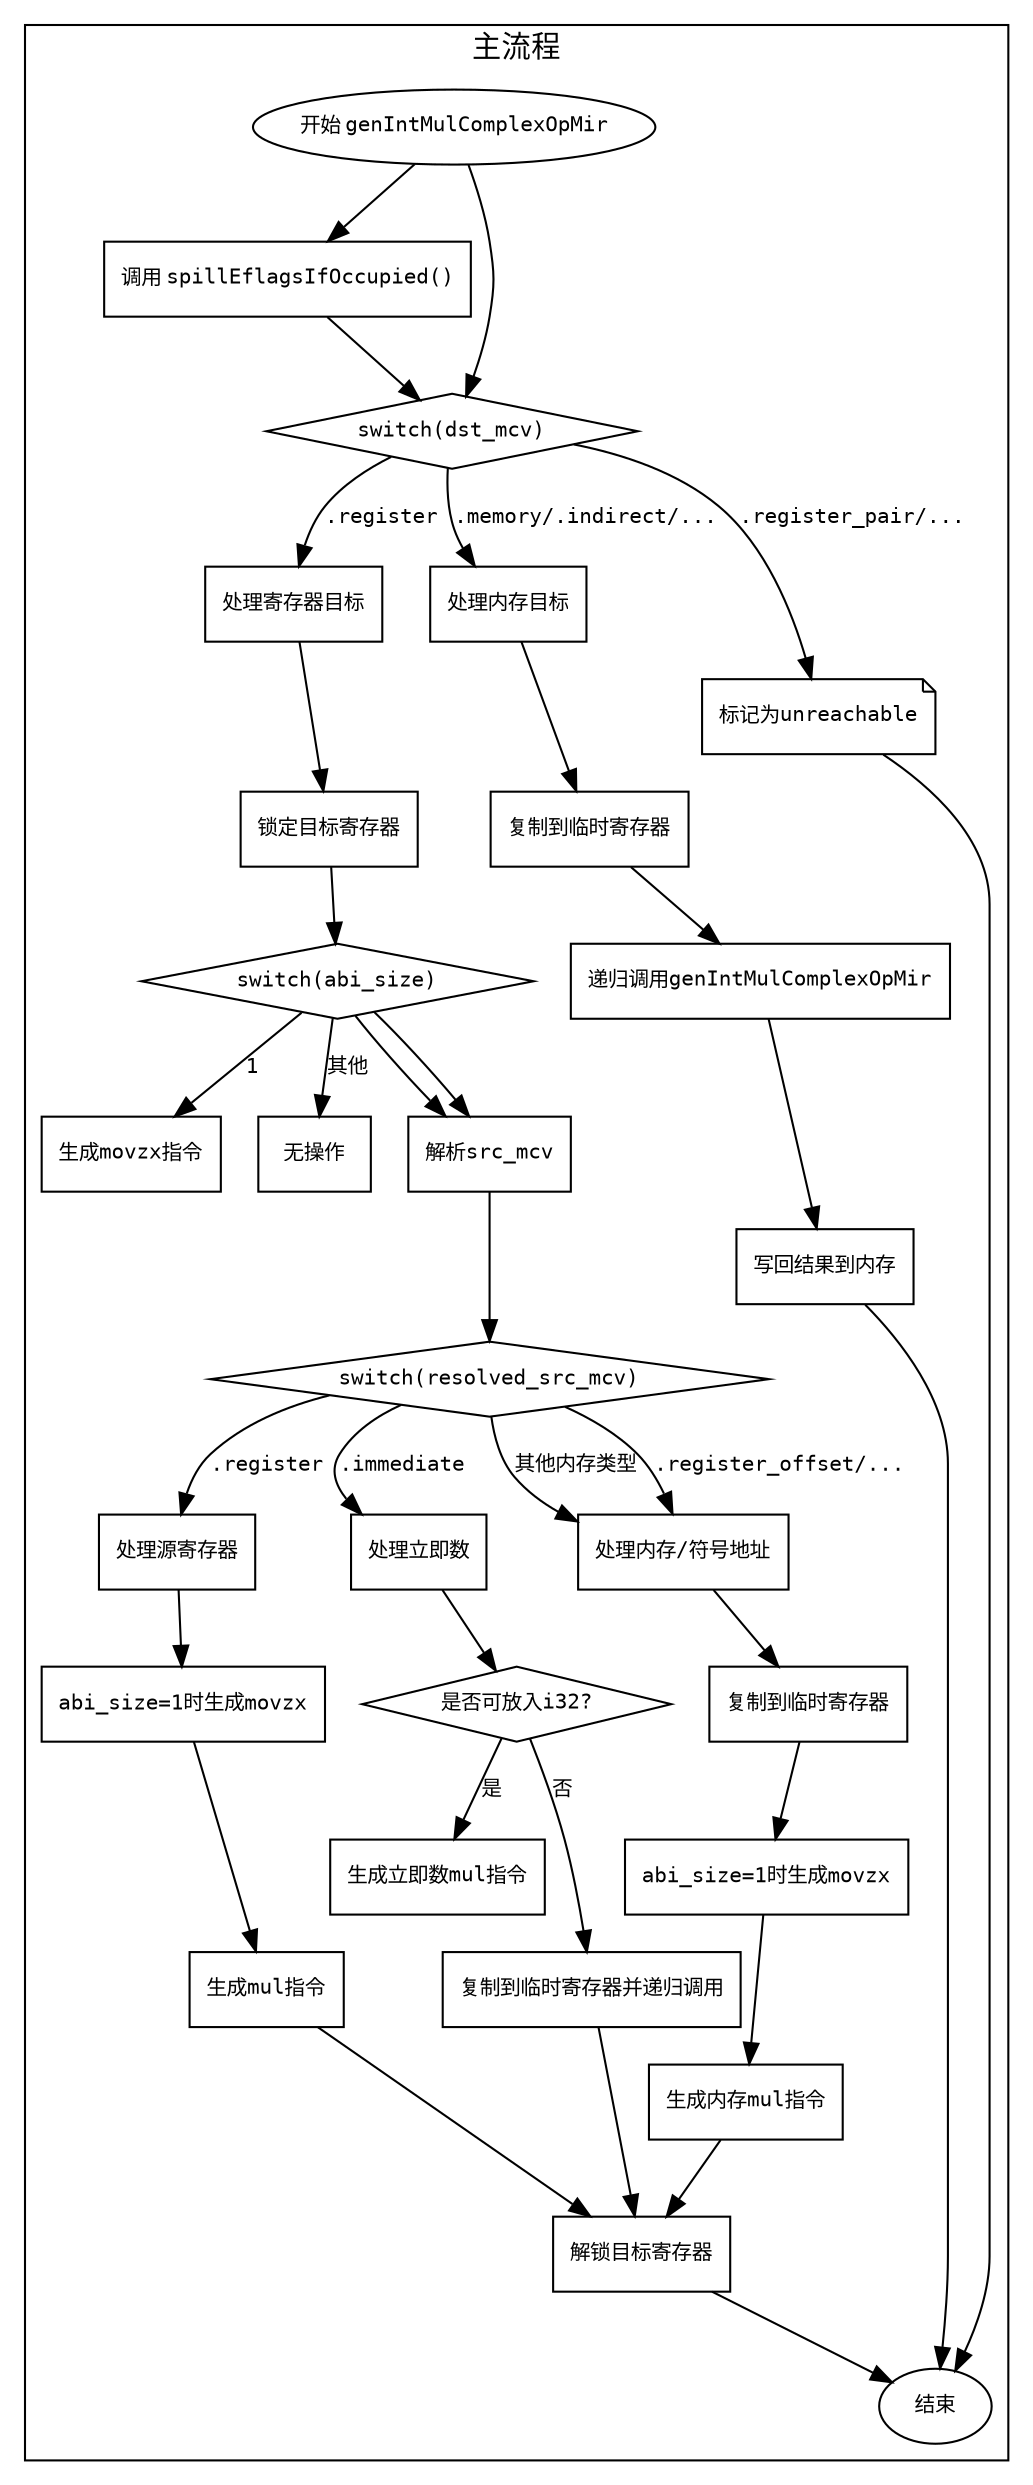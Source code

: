 
digraph flowchart {
    node [shape=rectangle, fontname="Courier", fontsize=10];
    edge [fontname="Courier", fontsize=10];

    start [label="开始 genIntMulComplexOpMir", shape=ellipse];
    end [label="结束", shape=ellipse];

    subgraph cluster_main {
        label="主流程";
        
        start -> spill_eflags;
        spill_eflags [label="调用 spillEflagsIfOccupied()"];
        spill_eflags -> switch_dst_mcv;

        switch_dst_mcv [label="switch(dst_mcv)", shape=diamond];
        switch_dst_mcv -> handle_register [label=".register"];
        switch_dst_mcv -> handle_memory [label=".memory/.indirect/..."];
        switch_dst_mcv -> unimplemented [label=".register_pair/..."];

        handle_register [label="处理寄存器目标"];
        handle_register -> lock_reg;
        lock_reg [label="锁定目标寄存器"];
        lock_reg -> handle_abi_size;

        handle_abi_size [label="switch(abi_size)", shape=diamond];
        handle_abi_size -> movzx_1byte [label="1"];
        handle_abi_size -> no_action [label="其他"];
        movzx_1byte [label="生成movzx指令"];
        no_action [label="无操作"];

        handle_abi_size -> resolve_src;
        resolve_src [label="解析src_mcv"];
        resolve_src -> switch_resolved_src;

        switch_resolved_src [label="switch(resolved_src_mcv)", shape=diamond];
        switch_resolved_src -> src_reg [label=".register"];
        switch_resolved_src -> src_imm [label=".immediate"];
        switch_resolved_src -> src_other [label="其他内存类型"];

        src_reg [label="处理源寄存器"];
        src_reg -> maybe_movzx_src;
        maybe_movzx_src [label="abi_size=1时生成movzx"];
        maybe_movzx_src -> gen_mul_reg;

        gen_mul_reg [label="生成mul指令"];
        gen_mul_reg -> unlock_reg;

        src_imm [label="处理立即数"];
        src_imm -> check_imm_size;
        check_imm_size [label="是否可放入i32?", shape=diamond];
        check_imm_size -> gen_mul_imm [label="是"];
        check_imm_size -> copy_to_tmp_reg [label="否"];
        
        gen_mul_imm [label="生成立即数mul指令"];
        copy_to_tmp_reg [label="复制到临时寄存器并递归调用"];
        copy_to_tmp_reg -> unlock_reg;

        src_other [label="处理内存/符号地址"];
        src_other -> copy_to_tmp_src;
        copy_to_tmp_src [label="复制到临时寄存器"];
        copy_to_tmp_src -> maybe_movzx_src_mem;
        maybe_movzx_src_mem [label="abi_size=1时生成movzx"];
        maybe_movzx_src_mem -> gen_mul_mem;

        gen_mul_mem [label="生成内存mul指令"];

        unlock_reg [label="解锁目标寄存器"];
        unlock_reg -> end;

        handle_memory [label="处理内存目标"];
        handle_memory -> copy_to_tmp;
        copy_to_tmp [label="复制到临时寄存器"];
        copy_to_tmp -> recursive_call;
        recursive_call [label="递归调用genIntMulComplexOpMir"];
        recursive_call -> gen_copy;
        gen_copy [label="写回结果到内存"];
        gen_copy -> end;

        unimplemented [label="标记为unreachable", shape=note];
    }

    start -> switch_dst_mcv;
    handle_abi_size -> resolve_src [weight=10];
    switch_resolved_src -> src_other [label=".register_offset/..."];
    gen_mul_mem -> unlock_reg;
    unimplemented -> end;
}
